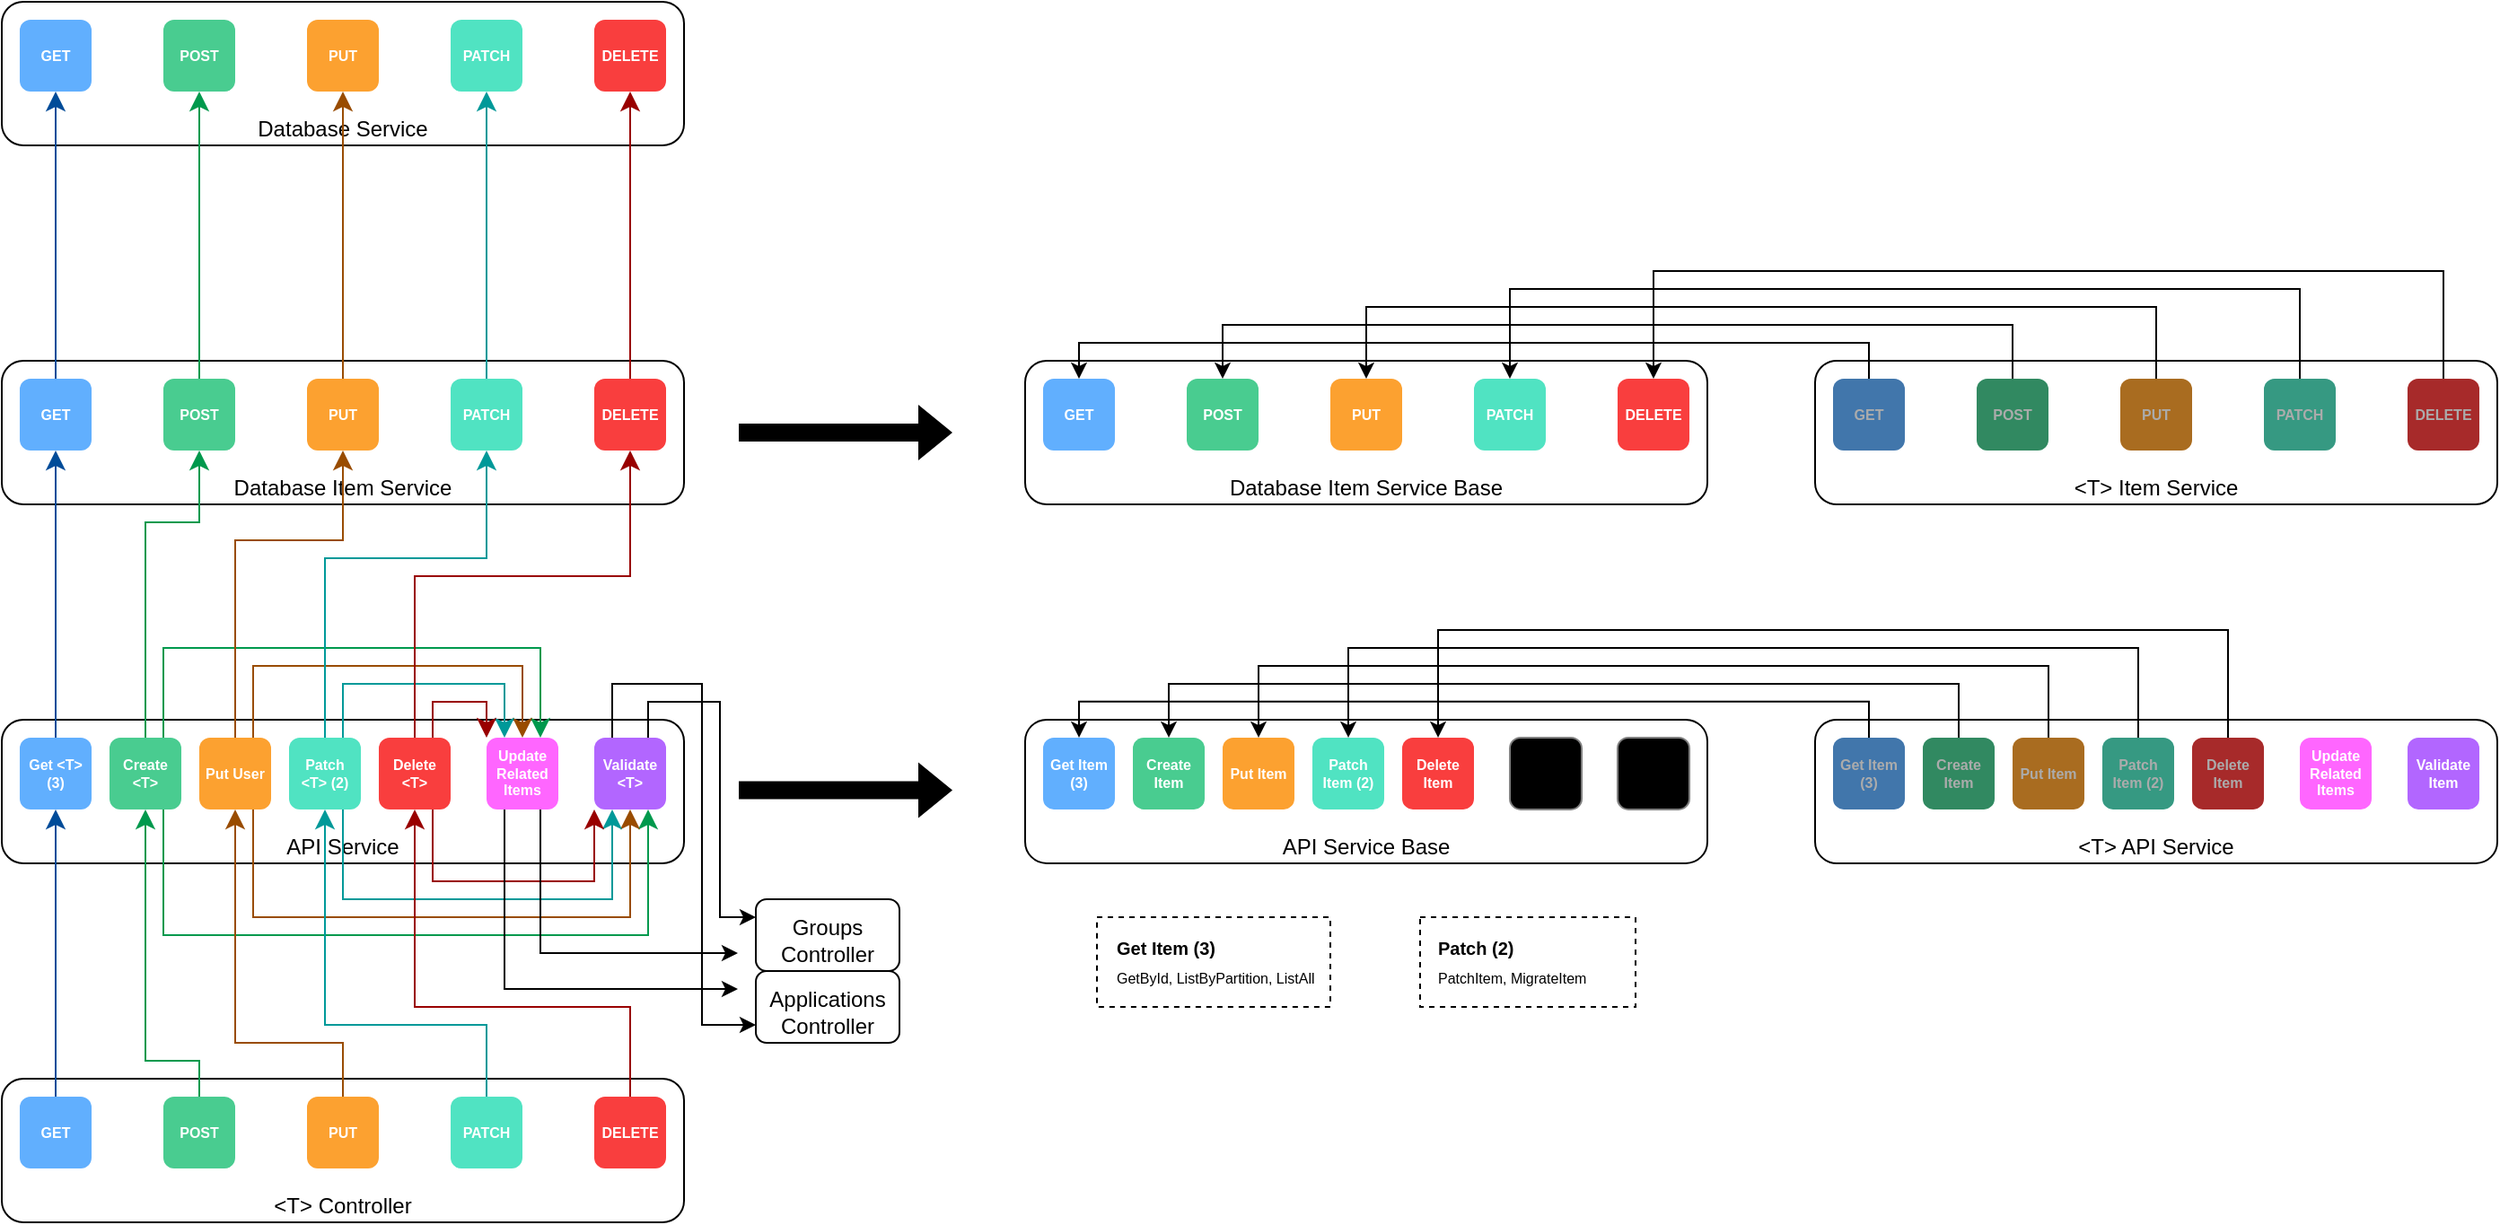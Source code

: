 <mxfile version="26.0.14">
  <diagram name="Page-1" id="nyls5dvrkwhJZVxgHdSM">
    <mxGraphModel dx="1481" dy="1815" grid="1" gridSize="10" guides="1" tooltips="1" connect="1" arrows="1" fold="1" page="1" pageScale="1" pageWidth="850" pageHeight="1100" math="0" shadow="0">
      <root>
        <mxCell id="0" />
        <mxCell id="1" parent="0" />
        <mxCell id="Dk4IDUC--71njwpLgs7n-61" value="" style="group;rounded=1;" parent="1" vertex="1" connectable="0">
          <mxGeometry x="70" y="-80" width="380" height="80" as="geometry" />
        </mxCell>
        <mxCell id="Dk4IDUC--71njwpLgs7n-62" value="Database Item Service" style="rounded=1;whiteSpace=wrap;html=1;verticalAlign=bottom;" parent="Dk4IDUC--71njwpLgs7n-61" vertex="1">
          <mxGeometry width="380" height="80" as="geometry" />
        </mxCell>
        <mxCell id="Dk4IDUC--71njwpLgs7n-63" value="GET" style="rounded=1;whiteSpace=wrap;html=1;fontSize=8;fillColor=light-dark(#61affe, #ededed);strokeColor=none;fontColor=#FFFFFF;fontStyle=1" parent="Dk4IDUC--71njwpLgs7n-61" vertex="1">
          <mxGeometry x="10" y="10" width="40" height="40" as="geometry" />
        </mxCell>
        <mxCell id="Dk4IDUC--71njwpLgs7n-64" value="POST" style="rounded=1;whiteSpace=wrap;html=1;fontSize=8;fillColor=light-dark(#49cc90, #ededed);strokeColor=none;fontColor=#FFFFFF;fontStyle=1" parent="Dk4IDUC--71njwpLgs7n-61" vertex="1">
          <mxGeometry x="90" y="10" width="40" height="40" as="geometry" />
        </mxCell>
        <mxCell id="Dk4IDUC--71njwpLgs7n-65" value="&lt;div&gt;PUT&lt;/div&gt;" style="rounded=1;whiteSpace=wrap;html=1;fontSize=8;fillColor=light-dark(#fca130, #ededed);strokeColor=none;fontColor=#FFFFFF;fontStyle=1" parent="Dk4IDUC--71njwpLgs7n-61" vertex="1">
          <mxGeometry x="170" y="10" width="40" height="40" as="geometry" />
        </mxCell>
        <mxCell id="Dk4IDUC--71njwpLgs7n-66" value="&lt;font&gt;PATCH&lt;/font&gt;" style="rounded=1;whiteSpace=wrap;html=1;fontSize=8;fillColor=light-dark(#50e3c2, #ededed);strokeColor=none;fontColor=#FFFFFF;fontStyle=1" parent="Dk4IDUC--71njwpLgs7n-61" vertex="1">
          <mxGeometry x="250" y="10" width="40" height="40" as="geometry" />
        </mxCell>
        <mxCell id="Dk4IDUC--71njwpLgs7n-67" value="&lt;font&gt;DELETE&lt;/font&gt;" style="rounded=1;whiteSpace=wrap;html=1;fontSize=8;fillColor=light-dark(#f93e3e, #ededed);strokeColor=none;fontColor=#FFFFFF;fontStyle=1" parent="Dk4IDUC--71njwpLgs7n-61" vertex="1">
          <mxGeometry x="330" y="10" width="40" height="40" as="geometry" />
        </mxCell>
        <mxCell id="Dk4IDUC--71njwpLgs7n-1" value="" style="group;rounded=1;" parent="1" vertex="1" connectable="0">
          <mxGeometry x="70" y="320" width="380" height="80" as="geometry" />
        </mxCell>
        <mxCell id="doWZiNmxbEgXrkVORq_g-9" value="&amp;lt;T&amp;gt; Controller" style="rounded=1;whiteSpace=wrap;html=1;verticalAlign=bottom;" parent="Dk4IDUC--71njwpLgs7n-1" vertex="1">
          <mxGeometry width="380" height="80" as="geometry" />
        </mxCell>
        <mxCell id="doWZiNmxbEgXrkVORq_g-2" value="GET" style="rounded=1;whiteSpace=wrap;html=1;fontSize=8;fillColor=light-dark(#61affe, #ededed);strokeColor=none;fontColor=#FFFFFF;fontStyle=1" parent="Dk4IDUC--71njwpLgs7n-1" vertex="1">
          <mxGeometry x="10" y="10" width="40" height="40" as="geometry" />
        </mxCell>
        <mxCell id="doWZiNmxbEgXrkVORq_g-3" value="POST" style="rounded=1;whiteSpace=wrap;html=1;fontSize=8;fillColor=light-dark(#49cc90, #ededed);strokeColor=none;fontColor=#FFFFFF;fontStyle=1" parent="Dk4IDUC--71njwpLgs7n-1" vertex="1">
          <mxGeometry x="90" y="10" width="40" height="40" as="geometry" />
        </mxCell>
        <mxCell id="doWZiNmxbEgXrkVORq_g-4" value="&lt;div&gt;PUT&lt;/div&gt;" style="rounded=1;whiteSpace=wrap;html=1;fontSize=8;fillColor=light-dark(#fca130, #ededed);strokeColor=none;fontColor=#FFFFFF;fontStyle=1" parent="Dk4IDUC--71njwpLgs7n-1" vertex="1">
          <mxGeometry x="170" y="10" width="40" height="40" as="geometry" />
        </mxCell>
        <mxCell id="doWZiNmxbEgXrkVORq_g-6" value="&lt;font&gt;PATCH&lt;/font&gt;" style="rounded=1;whiteSpace=wrap;html=1;fontSize=8;fillColor=light-dark(#50e3c2, #ededed);strokeColor=none;fontColor=#FFFFFF;fontStyle=1" parent="Dk4IDUC--71njwpLgs7n-1" vertex="1">
          <mxGeometry x="250" y="10" width="40" height="40" as="geometry" />
        </mxCell>
        <mxCell id="doWZiNmxbEgXrkVORq_g-8" value="&lt;font&gt;DELETE&lt;/font&gt;" style="rounded=1;whiteSpace=wrap;html=1;fontSize=8;fillColor=light-dark(#f93e3e, #ededed);strokeColor=none;fontColor=#FFFFFF;fontStyle=1" parent="Dk4IDUC--71njwpLgs7n-1" vertex="1">
          <mxGeometry x="330" y="10" width="40" height="40" as="geometry" />
        </mxCell>
        <mxCell id="Dk4IDUC--71njwpLgs7n-17" value="API Service" style="rounded=1;whiteSpace=wrap;html=1;verticalAlign=bottom;" parent="1" vertex="1">
          <mxGeometry x="70" y="120" width="380" height="80" as="geometry" />
        </mxCell>
        <mxCell id="Dk4IDUC--71njwpLgs7n-68" style="edgeStyle=none;shape=connector;curved=0;rounded=0;orthogonalLoop=1;jettySize=auto;html=1;exitX=0.5;exitY=0;exitDx=0;exitDy=0;entryX=0.5;entryY=1;entryDx=0;entryDy=0;strokeColor=#004C99;align=center;verticalAlign=middle;fontFamily=Helvetica;fontSize=12;fontColor=default;labelBackgroundColor=default;startSize=8;endArrow=classic;endSize=8;" parent="1" source="Dk4IDUC--71njwpLgs7n-18" target="Dk4IDUC--71njwpLgs7n-63" edge="1">
          <mxGeometry relative="1" as="geometry" />
        </mxCell>
        <mxCell id="Dk4IDUC--71njwpLgs7n-18" value="Get &amp;lt;T&amp;gt; (3)" style="rounded=1;whiteSpace=wrap;html=1;fontSize=8;fillColor=light-dark(#61affe, #ededed);strokeColor=none;fontColor=#FFFFFF;fontStyle=1" parent="1" vertex="1">
          <mxGeometry x="80" y="130" width="40" height="40" as="geometry" />
        </mxCell>
        <mxCell id="Dk4IDUC--71njwpLgs7n-55" style="edgeStyle=none;shape=connector;curved=0;rounded=0;orthogonalLoop=1;jettySize=auto;html=1;exitX=0.75;exitY=0;exitDx=0;exitDy=0;entryX=0.75;entryY=0;entryDx=0;entryDy=0;strokeColor=#00994D;align=center;verticalAlign=middle;fontFamily=Helvetica;fontSize=12;fontColor=default;labelBackgroundColor=default;startSize=8;endArrow=classic;endSize=8;endFill=1;" parent="1" source="Dk4IDUC--71njwpLgs7n-19" target="Dk4IDUC--71njwpLgs7n-36" edge="1">
          <mxGeometry relative="1" as="geometry">
            <Array as="points">
              <mxPoint x="160" y="80" />
              <mxPoint x="370" y="80" />
            </Array>
          </mxGeometry>
        </mxCell>
        <mxCell id="Dk4IDUC--71njwpLgs7n-60" style="edgeStyle=none;shape=connector;curved=0;rounded=0;orthogonalLoop=1;jettySize=auto;html=1;exitX=0.75;exitY=1;exitDx=0;exitDy=0;entryX=0.75;entryY=1;entryDx=0;entryDy=0;strokeColor=#00994D;align=center;verticalAlign=middle;fontFamily=Helvetica;fontSize=12;fontColor=default;labelBackgroundColor=default;startSize=8;endArrow=classic;endSize=8;" parent="1" source="Dk4IDUC--71njwpLgs7n-19" target="Dk4IDUC--71njwpLgs7n-23" edge="1">
          <mxGeometry relative="1" as="geometry">
            <Array as="points">
              <mxPoint x="160" y="240" />
              <mxPoint x="430" y="240" />
            </Array>
          </mxGeometry>
        </mxCell>
        <mxCell id="Dk4IDUC--71njwpLgs7n-69" style="edgeStyle=none;shape=connector;curved=0;rounded=0;orthogonalLoop=1;jettySize=auto;html=1;exitX=0.5;exitY=0;exitDx=0;exitDy=0;entryX=0.5;entryY=1;entryDx=0;entryDy=0;strokeColor=#00994D;align=center;verticalAlign=middle;fontFamily=Helvetica;fontSize=12;fontColor=default;labelBackgroundColor=default;startSize=8;endArrow=classic;endSize=8;" parent="1" source="Dk4IDUC--71njwpLgs7n-19" target="Dk4IDUC--71njwpLgs7n-64" edge="1">
          <mxGeometry relative="1" as="geometry">
            <Array as="points">
              <mxPoint x="150" y="10" />
              <mxPoint x="180" y="10" />
            </Array>
          </mxGeometry>
        </mxCell>
        <mxCell id="Dk4IDUC--71njwpLgs7n-19" value="Create&lt;div&gt;&amp;lt;T&amp;gt;&lt;/div&gt;" style="rounded=1;whiteSpace=wrap;html=1;fontSize=8;fillColor=light-dark(#49cc90, #ededed);strokeColor=none;fontColor=#FFFFFF;fontStyle=1" parent="1" vertex="1">
          <mxGeometry x="130" y="130" width="40" height="40" as="geometry" />
        </mxCell>
        <mxCell id="Dk4IDUC--71njwpLgs7n-54" style="edgeStyle=none;shape=connector;curved=0;rounded=0;orthogonalLoop=1;jettySize=auto;html=1;exitX=0.75;exitY=0;exitDx=0;exitDy=0;entryX=0.5;entryY=0;entryDx=0;entryDy=0;strokeColor=#994C00;align=center;verticalAlign=middle;fontFamily=Helvetica;fontSize=12;fontColor=default;labelBackgroundColor=default;startSize=8;endArrow=classic;endSize=8;endFill=1;" parent="1" source="Dk4IDUC--71njwpLgs7n-20" target="Dk4IDUC--71njwpLgs7n-36" edge="1">
          <mxGeometry relative="1" as="geometry">
            <Array as="points">
              <mxPoint x="210" y="90" />
              <mxPoint x="360" y="90" />
            </Array>
          </mxGeometry>
        </mxCell>
        <mxCell id="Dk4IDUC--71njwpLgs7n-59" style="edgeStyle=none;shape=connector;curved=0;rounded=0;orthogonalLoop=1;jettySize=auto;html=1;exitX=0.75;exitY=1;exitDx=0;exitDy=0;entryX=0.5;entryY=1;entryDx=0;entryDy=0;strokeColor=#994C00;align=center;verticalAlign=middle;fontFamily=Helvetica;fontSize=12;fontColor=default;labelBackgroundColor=default;startSize=8;endArrow=classic;endSize=8;" parent="1" source="Dk4IDUC--71njwpLgs7n-20" target="Dk4IDUC--71njwpLgs7n-23" edge="1">
          <mxGeometry relative="1" as="geometry">
            <Array as="points">
              <mxPoint x="210" y="230" />
              <mxPoint x="420" y="230" />
            </Array>
          </mxGeometry>
        </mxCell>
        <mxCell id="Dk4IDUC--71njwpLgs7n-70" style="edgeStyle=none;shape=connector;curved=0;rounded=0;orthogonalLoop=1;jettySize=auto;html=1;exitX=0.5;exitY=0;exitDx=0;exitDy=0;entryX=0.5;entryY=1;entryDx=0;entryDy=0;strokeColor=#994C00;align=center;verticalAlign=middle;fontFamily=Helvetica;fontSize=12;fontColor=default;labelBackgroundColor=default;startSize=8;endArrow=classic;endSize=8;" parent="1" source="Dk4IDUC--71njwpLgs7n-20" target="Dk4IDUC--71njwpLgs7n-65" edge="1">
          <mxGeometry relative="1" as="geometry">
            <Array as="points">
              <mxPoint x="200" y="20" />
              <mxPoint x="260" y="20" />
            </Array>
          </mxGeometry>
        </mxCell>
        <mxCell id="Dk4IDUC--71njwpLgs7n-20" value="&lt;div&gt;Put User&lt;/div&gt;" style="rounded=1;whiteSpace=wrap;html=1;fontSize=8;fillColor=light-dark(#fca130, #ededed);strokeColor=none;fontColor=#FFFFFF;fontStyle=1" parent="1" vertex="1">
          <mxGeometry x="180" y="130" width="40" height="40" as="geometry" />
        </mxCell>
        <mxCell id="Dk4IDUC--71njwpLgs7n-53" style="edgeStyle=none;shape=connector;curved=0;rounded=0;orthogonalLoop=1;jettySize=auto;html=1;exitX=0.75;exitY=0;exitDx=0;exitDy=0;entryX=0.25;entryY=0;entryDx=0;entryDy=0;strokeColor=#009999;align=center;verticalAlign=middle;fontFamily=Helvetica;fontSize=12;fontColor=default;labelBackgroundColor=default;startSize=8;endArrow=classic;endSize=8;endFill=1;" parent="1" source="Dk4IDUC--71njwpLgs7n-21" target="Dk4IDUC--71njwpLgs7n-36" edge="1">
          <mxGeometry relative="1" as="geometry">
            <Array as="points">
              <mxPoint x="260" y="100" />
              <mxPoint x="350" y="100" />
            </Array>
          </mxGeometry>
        </mxCell>
        <mxCell id="Dk4IDUC--71njwpLgs7n-58" style="edgeStyle=none;shape=connector;curved=0;rounded=0;orthogonalLoop=1;jettySize=auto;html=1;exitX=0.75;exitY=1;exitDx=0;exitDy=0;entryX=0.25;entryY=1;entryDx=0;entryDy=0;strokeColor=#009999;align=center;verticalAlign=middle;fontFamily=Helvetica;fontSize=12;fontColor=default;labelBackgroundColor=default;startSize=8;endArrow=classic;endSize=8;" parent="1" source="Dk4IDUC--71njwpLgs7n-21" target="Dk4IDUC--71njwpLgs7n-23" edge="1">
          <mxGeometry relative="1" as="geometry">
            <Array as="points">
              <mxPoint x="260" y="220" />
              <mxPoint x="410" y="220" />
            </Array>
          </mxGeometry>
        </mxCell>
        <mxCell id="Dk4IDUC--71njwpLgs7n-71" style="edgeStyle=none;shape=connector;curved=0;rounded=0;orthogonalLoop=1;jettySize=auto;html=1;exitX=0.5;exitY=0;exitDx=0;exitDy=0;entryX=0.5;entryY=1;entryDx=0;entryDy=0;strokeColor=#009999;align=center;verticalAlign=middle;fontFamily=Helvetica;fontSize=12;fontColor=default;labelBackgroundColor=default;startSize=8;endArrow=classic;endSize=8;" parent="1" source="Dk4IDUC--71njwpLgs7n-21" target="Dk4IDUC--71njwpLgs7n-66" edge="1">
          <mxGeometry relative="1" as="geometry">
            <Array as="points">
              <mxPoint x="250" y="30" />
              <mxPoint x="340" y="30" />
            </Array>
          </mxGeometry>
        </mxCell>
        <mxCell id="Dk4IDUC--71njwpLgs7n-21" value="&lt;font&gt;Patch &amp;lt;T&amp;gt; (2)&lt;/font&gt;" style="rounded=1;whiteSpace=wrap;html=1;fontSize=8;fillColor=light-dark(#50e3c2, #ededed);strokeColor=none;fontColor=#FFFFFF;fontStyle=1" parent="1" vertex="1">
          <mxGeometry x="230" y="130" width="40" height="40" as="geometry" />
        </mxCell>
        <mxCell id="Dk4IDUC--71njwpLgs7n-52" style="edgeStyle=none;shape=connector;curved=0;rounded=0;orthogonalLoop=1;jettySize=auto;html=1;exitX=0.75;exitY=0;exitDx=0;exitDy=0;entryX=0;entryY=0;entryDx=0;entryDy=0;strokeColor=#990000;align=center;verticalAlign=middle;fontFamily=Helvetica;fontSize=12;fontColor=default;labelBackgroundColor=default;startSize=8;endArrow=classic;endSize=8;endFill=1;" parent="1" source="Dk4IDUC--71njwpLgs7n-22" target="Dk4IDUC--71njwpLgs7n-36" edge="1">
          <mxGeometry relative="1" as="geometry">
            <Array as="points">
              <mxPoint x="310" y="110" />
              <mxPoint x="340" y="110" />
            </Array>
          </mxGeometry>
        </mxCell>
        <mxCell id="Dk4IDUC--71njwpLgs7n-57" style="edgeStyle=none;shape=connector;curved=0;rounded=0;orthogonalLoop=1;jettySize=auto;html=1;exitX=0.75;exitY=1;exitDx=0;exitDy=0;entryX=0;entryY=1;entryDx=0;entryDy=0;strokeColor=#990000;align=center;verticalAlign=middle;fontFamily=Helvetica;fontSize=12;fontColor=default;labelBackgroundColor=default;startSize=8;endArrow=classic;endSize=8;" parent="1" source="Dk4IDUC--71njwpLgs7n-22" target="Dk4IDUC--71njwpLgs7n-23" edge="1">
          <mxGeometry relative="1" as="geometry">
            <Array as="points">
              <mxPoint x="310" y="210" />
              <mxPoint x="400" y="210" />
            </Array>
          </mxGeometry>
        </mxCell>
        <mxCell id="Dk4IDUC--71njwpLgs7n-72" style="edgeStyle=none;shape=connector;curved=0;rounded=0;orthogonalLoop=1;jettySize=auto;html=1;exitX=0.5;exitY=0;exitDx=0;exitDy=0;entryX=0.5;entryY=1;entryDx=0;entryDy=0;strokeColor=#990000;align=center;verticalAlign=middle;fontFamily=Helvetica;fontSize=12;fontColor=default;labelBackgroundColor=default;startSize=8;endArrow=classic;endSize=8;" parent="1" source="Dk4IDUC--71njwpLgs7n-22" target="Dk4IDUC--71njwpLgs7n-67" edge="1">
          <mxGeometry relative="1" as="geometry">
            <Array as="points">
              <mxPoint x="300" y="40" />
              <mxPoint x="420" y="40" />
            </Array>
          </mxGeometry>
        </mxCell>
        <mxCell id="Dk4IDUC--71njwpLgs7n-22" value="&lt;font&gt;Delete &amp;lt;T&amp;gt;&lt;/font&gt;" style="rounded=1;whiteSpace=wrap;html=1;fontSize=8;fillColor=light-dark(#f93e3e, #ededed);strokeColor=none;fontColor=#FFFFFF;fontStyle=1" parent="1" vertex="1">
          <mxGeometry x="280" y="130" width="40" height="40" as="geometry" />
        </mxCell>
        <mxCell id="VWwZF47ukzTrj9dWdjm5-57" style="edgeStyle=orthogonalEdgeStyle;rounded=0;orthogonalLoop=1;jettySize=auto;html=1;exitX=0.25;exitY=0;exitDx=0;exitDy=0;entryX=0;entryY=0.75;entryDx=0;entryDy=0;" edge="1" parent="1" source="Dk4IDUC--71njwpLgs7n-23" target="VWwZF47ukzTrj9dWdjm5-12">
          <mxGeometry relative="1" as="geometry">
            <Array as="points">
              <mxPoint x="410" y="100" />
              <mxPoint x="460" y="100" />
              <mxPoint x="460" y="290" />
            </Array>
          </mxGeometry>
        </mxCell>
        <mxCell id="VWwZF47ukzTrj9dWdjm5-58" style="edgeStyle=orthogonalEdgeStyle;rounded=0;orthogonalLoop=1;jettySize=auto;html=1;exitX=0.75;exitY=0;exitDx=0;exitDy=0;entryX=0;entryY=0.25;entryDx=0;entryDy=0;" edge="1" parent="1" source="Dk4IDUC--71njwpLgs7n-23" target="VWwZF47ukzTrj9dWdjm5-11">
          <mxGeometry relative="1" as="geometry">
            <Array as="points">
              <mxPoint x="430" y="110" />
              <mxPoint x="470" y="110" />
              <mxPoint x="470" y="230" />
            </Array>
          </mxGeometry>
        </mxCell>
        <mxCell id="Dk4IDUC--71njwpLgs7n-23" value="&lt;font&gt;Validate&lt;/font&gt;&lt;div&gt;&lt;font&gt;&amp;lt;T&amp;gt;&lt;/font&gt;&lt;/div&gt;" style="rounded=1;whiteSpace=wrap;html=1;fontSize=8;fillColor=#B266FF;strokeColor=none;fontColor=#FFFFFF;fontStyle=1" parent="1" vertex="1">
          <mxGeometry x="400" y="130" width="40" height="40" as="geometry" />
        </mxCell>
        <mxCell id="VWwZF47ukzTrj9dWdjm5-1" style="edgeStyle=orthogonalEdgeStyle;rounded=0;orthogonalLoop=1;jettySize=auto;html=1;exitX=0.25;exitY=1;exitDx=0;exitDy=0;entryX=0;entryY=0.5;entryDx=0;entryDy=0;" edge="1" parent="1" source="Dk4IDUC--71njwpLgs7n-36">
          <mxGeometry relative="1" as="geometry">
            <mxPoint x="480" y="270" as="targetPoint" />
            <Array as="points">
              <mxPoint x="350" y="270" />
            </Array>
          </mxGeometry>
        </mxCell>
        <mxCell id="VWwZF47ukzTrj9dWdjm5-10" style="edgeStyle=orthogonalEdgeStyle;rounded=0;orthogonalLoop=1;jettySize=auto;html=1;exitX=0.75;exitY=1;exitDx=0;exitDy=0;" edge="1" parent="1" source="Dk4IDUC--71njwpLgs7n-36">
          <mxGeometry relative="1" as="geometry">
            <mxPoint x="480" y="250" as="targetPoint" />
            <Array as="points">
              <mxPoint x="370" y="250" />
              <mxPoint x="480" y="250" />
            </Array>
          </mxGeometry>
        </mxCell>
        <mxCell id="Dk4IDUC--71njwpLgs7n-36" value="&lt;div&gt;Update Related Items&lt;/div&gt;" style="rounded=1;whiteSpace=wrap;html=1;fontSize=8;fillColor=light-dark(#FF66FF,#EDEDED);strokeColor=none;fontColor=#FFFFFF;fontStyle=1" parent="1" vertex="1">
          <mxGeometry x="340" y="130" width="40" height="40" as="geometry" />
        </mxCell>
        <mxCell id="Dk4IDUC--71njwpLgs7n-41" style="edgeStyle=none;curved=0;rounded=1;orthogonalLoop=1;jettySize=auto;html=1;exitX=0.5;exitY=0;exitDx=0;exitDy=0;entryX=0.5;entryY=1;entryDx=0;entryDy=0;fontSize=12;startSize=8;endSize=8;endArrow=classic;endFill=1;strokeColor=#004C99;" parent="1" source="doWZiNmxbEgXrkVORq_g-2" target="Dk4IDUC--71njwpLgs7n-18" edge="1">
          <mxGeometry relative="1" as="geometry" />
        </mxCell>
        <mxCell id="Dk4IDUC--71njwpLgs7n-46" style="edgeStyle=none;curved=0;rounded=0;orthogonalLoop=1;jettySize=auto;html=1;exitX=0.5;exitY=0;exitDx=0;exitDy=0;entryX=0.5;entryY=1;entryDx=0;entryDy=0;fontSize=12;startSize=8;endSize=8;endArrow=classic;endFill=1;strokeColor=#00994D;" parent="1" source="doWZiNmxbEgXrkVORq_g-3" target="Dk4IDUC--71njwpLgs7n-19" edge="1">
          <mxGeometry relative="1" as="geometry">
            <Array as="points">
              <mxPoint x="180" y="310" />
              <mxPoint x="150" y="310" />
            </Array>
          </mxGeometry>
        </mxCell>
        <mxCell id="Dk4IDUC--71njwpLgs7n-47" style="edgeStyle=none;curved=0;rounded=0;orthogonalLoop=1;jettySize=auto;html=1;exitX=0.5;exitY=0;exitDx=0;exitDy=0;entryX=0.5;entryY=1;entryDx=0;entryDy=0;fontSize=12;startSize=8;endSize=8;endArrow=classic;endFill=1;strokeColor=#994C00;" parent="1" source="doWZiNmxbEgXrkVORq_g-4" target="Dk4IDUC--71njwpLgs7n-20" edge="1">
          <mxGeometry relative="1" as="geometry">
            <Array as="points">
              <mxPoint x="260" y="300" />
              <mxPoint x="200" y="300" />
            </Array>
          </mxGeometry>
        </mxCell>
        <mxCell id="Dk4IDUC--71njwpLgs7n-48" style="edgeStyle=none;curved=0;rounded=0;orthogonalLoop=1;jettySize=auto;html=1;exitX=0.5;exitY=0;exitDx=0;exitDy=0;entryX=0.5;entryY=1;entryDx=0;entryDy=0;fontSize=12;startSize=8;endSize=8;endArrow=classic;endFill=1;strokeColor=#009999;" parent="1" source="doWZiNmxbEgXrkVORq_g-6" target="Dk4IDUC--71njwpLgs7n-21" edge="1">
          <mxGeometry relative="1" as="geometry">
            <Array as="points">
              <mxPoint x="340" y="290" />
              <mxPoint x="250" y="290" />
            </Array>
          </mxGeometry>
        </mxCell>
        <mxCell id="Dk4IDUC--71njwpLgs7n-49" style="edgeStyle=none;curved=0;rounded=0;orthogonalLoop=1;jettySize=auto;html=1;exitX=0.5;exitY=0;exitDx=0;exitDy=0;entryX=0.5;entryY=1;entryDx=0;entryDy=0;fontSize=12;startSize=8;endSize=8;endArrow=classic;endFill=1;strokeColor=#990000;" parent="1" source="doWZiNmxbEgXrkVORq_g-8" target="Dk4IDUC--71njwpLgs7n-22" edge="1">
          <mxGeometry relative="1" as="geometry">
            <Array as="points">
              <mxPoint x="420" y="280" />
              <mxPoint x="300" y="280" />
            </Array>
          </mxGeometry>
        </mxCell>
        <mxCell id="Dk4IDUC--71njwpLgs7n-85" value="" style="group;rounded=1;" parent="1" vertex="1" connectable="0">
          <mxGeometry x="70" y="-280" width="380" height="80" as="geometry" />
        </mxCell>
        <mxCell id="Dk4IDUC--71njwpLgs7n-86" value="Database Service" style="rounded=1;whiteSpace=wrap;html=1;verticalAlign=bottom;" parent="Dk4IDUC--71njwpLgs7n-85" vertex="1">
          <mxGeometry width="380" height="80" as="geometry" />
        </mxCell>
        <mxCell id="Dk4IDUC--71njwpLgs7n-87" value="GET" style="rounded=1;whiteSpace=wrap;html=1;fontSize=8;fillColor=light-dark(#61affe, #ededed);strokeColor=none;fontColor=#FFFFFF;fontStyle=1" parent="Dk4IDUC--71njwpLgs7n-85" vertex="1">
          <mxGeometry x="10" y="10" width="40" height="40" as="geometry" />
        </mxCell>
        <mxCell id="Dk4IDUC--71njwpLgs7n-88" value="POST" style="rounded=1;whiteSpace=wrap;html=1;fontSize=8;fillColor=light-dark(#49cc90, #ededed);strokeColor=none;fontColor=#FFFFFF;fontStyle=1" parent="Dk4IDUC--71njwpLgs7n-85" vertex="1">
          <mxGeometry x="90" y="10" width="40" height="40" as="geometry" />
        </mxCell>
        <mxCell id="Dk4IDUC--71njwpLgs7n-89" value="&lt;div&gt;PUT&lt;/div&gt;" style="rounded=1;whiteSpace=wrap;html=1;fontSize=8;fillColor=light-dark(#fca130, #ededed);strokeColor=none;fontColor=#FFFFFF;fontStyle=1" parent="Dk4IDUC--71njwpLgs7n-85" vertex="1">
          <mxGeometry x="170" y="10" width="40" height="40" as="geometry" />
        </mxCell>
        <mxCell id="Dk4IDUC--71njwpLgs7n-90" value="&lt;font&gt;PATCH&lt;/font&gt;" style="rounded=1;whiteSpace=wrap;html=1;fontSize=8;fillColor=light-dark(#50e3c2, #ededed);strokeColor=none;fontColor=#FFFFFF;fontStyle=1" parent="Dk4IDUC--71njwpLgs7n-85" vertex="1">
          <mxGeometry x="250" y="10" width="40" height="40" as="geometry" />
        </mxCell>
        <mxCell id="Dk4IDUC--71njwpLgs7n-91" value="&lt;font&gt;DELETE&lt;/font&gt;" style="rounded=1;whiteSpace=wrap;html=1;fontSize=8;fillColor=light-dark(#f93e3e, #ededed);strokeColor=none;fontColor=#FFFFFF;fontStyle=1" parent="Dk4IDUC--71njwpLgs7n-85" vertex="1">
          <mxGeometry x="330" y="10" width="40" height="40" as="geometry" />
        </mxCell>
        <mxCell id="Dk4IDUC--71njwpLgs7n-80" style="edgeStyle=none;shape=connector;curved=0;rounded=0;orthogonalLoop=1;jettySize=auto;html=1;exitX=0.5;exitY=0;exitDx=0;exitDy=0;strokeColor=#004C99;align=center;verticalAlign=middle;fontFamily=Helvetica;fontSize=12;fontColor=default;labelBackgroundColor=default;startSize=8;endArrow=classic;endSize=8;entryX=0.5;entryY=1;entryDx=0;entryDy=0;" parent="1" source="Dk4IDUC--71njwpLgs7n-63" edge="1" target="Dk4IDUC--71njwpLgs7n-87">
          <mxGeometry relative="1" as="geometry">
            <mxPoint x="100" y="-150" as="targetPoint" />
          </mxGeometry>
        </mxCell>
        <mxCell id="Dk4IDUC--71njwpLgs7n-81" style="edgeStyle=none;shape=connector;curved=0;rounded=0;orthogonalLoop=1;jettySize=auto;html=1;exitX=0.5;exitY=0;exitDx=0;exitDy=0;strokeColor=#00994D;align=center;verticalAlign=middle;fontFamily=Helvetica;fontSize=12;fontColor=default;labelBackgroundColor=default;startSize=8;endArrow=classic;endSize=8;entryX=0.5;entryY=1;entryDx=0;entryDy=0;" parent="1" source="Dk4IDUC--71njwpLgs7n-64" edge="1" target="Dk4IDUC--71njwpLgs7n-88">
          <mxGeometry relative="1" as="geometry">
            <mxPoint x="180" y="-150" as="targetPoint" />
          </mxGeometry>
        </mxCell>
        <mxCell id="Dk4IDUC--71njwpLgs7n-82" style="edgeStyle=none;shape=connector;curved=0;rounded=0;orthogonalLoop=1;jettySize=auto;html=1;exitX=0.5;exitY=0;exitDx=0;exitDy=0;strokeColor=#994C00;align=center;verticalAlign=middle;fontFamily=Helvetica;fontSize=12;fontColor=default;labelBackgroundColor=default;startSize=8;endArrow=classic;endSize=8;entryX=0.5;entryY=1;entryDx=0;entryDy=0;" parent="1" source="Dk4IDUC--71njwpLgs7n-65" edge="1" target="Dk4IDUC--71njwpLgs7n-89">
          <mxGeometry relative="1" as="geometry">
            <mxPoint x="260" y="-150" as="targetPoint" />
          </mxGeometry>
        </mxCell>
        <mxCell id="Dk4IDUC--71njwpLgs7n-83" style="edgeStyle=none;shape=connector;curved=0;rounded=0;orthogonalLoop=1;jettySize=auto;html=1;exitX=0.5;exitY=0;exitDx=0;exitDy=0;strokeColor=#009999;align=center;verticalAlign=middle;fontFamily=Helvetica;fontSize=12;fontColor=default;labelBackgroundColor=default;startSize=8;endArrow=classic;endSize=8;entryX=0.5;entryY=1;entryDx=0;entryDy=0;" parent="1" source="Dk4IDUC--71njwpLgs7n-66" edge="1" target="Dk4IDUC--71njwpLgs7n-90">
          <mxGeometry relative="1" as="geometry">
            <mxPoint x="340" y="-150" as="targetPoint" />
          </mxGeometry>
        </mxCell>
        <mxCell id="Dk4IDUC--71njwpLgs7n-84" style="edgeStyle=none;shape=connector;curved=0;rounded=0;orthogonalLoop=1;jettySize=auto;html=1;exitX=0.5;exitY=0;exitDx=0;exitDy=0;strokeColor=#990000;align=center;verticalAlign=middle;fontFamily=Helvetica;fontSize=12;fontColor=default;labelBackgroundColor=default;startSize=8;endArrow=classic;endSize=8;entryX=0.5;entryY=1;entryDx=0;entryDy=0;" parent="1" source="Dk4IDUC--71njwpLgs7n-67" edge="1" target="Dk4IDUC--71njwpLgs7n-91">
          <mxGeometry relative="1" as="geometry">
            <mxPoint x="420" y="-150" as="targetPoint" />
          </mxGeometry>
        </mxCell>
        <mxCell id="VWwZF47ukzTrj9dWdjm5-11" value="Groups Controller" style="rounded=1;whiteSpace=wrap;html=1;verticalAlign=bottom;" vertex="1" parent="1">
          <mxGeometry x="490" y="220" width="80" height="40" as="geometry" />
        </mxCell>
        <mxCell id="VWwZF47ukzTrj9dWdjm5-12" value="Applications Controller" style="rounded=1;whiteSpace=wrap;html=1;verticalAlign=bottom;" vertex="1" parent="1">
          <mxGeometry x="490" y="260" width="80" height="40" as="geometry" />
        </mxCell>
        <mxCell id="VWwZF47ukzTrj9dWdjm5-30" value="" style="group" vertex="1" connectable="0" parent="1">
          <mxGeometry x="640" y="119.94" width="380" height="80" as="geometry" />
        </mxCell>
        <mxCell id="VWwZF47ukzTrj9dWdjm5-17" value="API Service Base" style="rounded=1;whiteSpace=wrap;html=1;verticalAlign=bottom;" vertex="1" parent="VWwZF47ukzTrj9dWdjm5-30">
          <mxGeometry width="380" height="80" as="geometry" />
        </mxCell>
        <mxCell id="VWwZF47ukzTrj9dWdjm5-20" value="Get Item (3)" style="rounded=1;whiteSpace=wrap;html=1;fontSize=8;fillColor=light-dark(#61affe, #ededed);strokeColor=none;fontColor=#FFFFFF;fontStyle=1" vertex="1" parent="VWwZF47ukzTrj9dWdjm5-30">
          <mxGeometry x="10" y="10" width="40" height="40" as="geometry" />
        </mxCell>
        <mxCell id="VWwZF47ukzTrj9dWdjm5-21" value="Create&lt;div&gt;Item&lt;/div&gt;" style="rounded=1;whiteSpace=wrap;html=1;fontSize=8;fillColor=light-dark(#49cc90, #ededed);strokeColor=none;fontColor=#FFFFFF;fontStyle=1" vertex="1" parent="VWwZF47ukzTrj9dWdjm5-30">
          <mxGeometry x="60" y="10" width="40" height="40" as="geometry" />
        </mxCell>
        <mxCell id="VWwZF47ukzTrj9dWdjm5-22" value="&lt;div&gt;Put Item&lt;/div&gt;" style="rounded=1;whiteSpace=wrap;html=1;fontSize=8;fillColor=light-dark(#fca130, #ededed);strokeColor=none;fontColor=#FFFFFF;fontStyle=1" vertex="1" parent="VWwZF47ukzTrj9dWdjm5-30">
          <mxGeometry x="110" y="10" width="40" height="40" as="geometry" />
        </mxCell>
        <mxCell id="VWwZF47ukzTrj9dWdjm5-23" value="&lt;font&gt;Patch Item (2)&lt;/font&gt;" style="rounded=1;whiteSpace=wrap;html=1;fontSize=8;fillColor=light-dark(#50e3c2, #ededed);strokeColor=none;fontColor=#FFFFFF;fontStyle=1" vertex="1" parent="VWwZF47ukzTrj9dWdjm5-30">
          <mxGeometry x="160" y="10" width="40" height="40" as="geometry" />
        </mxCell>
        <mxCell id="VWwZF47ukzTrj9dWdjm5-24" value="&lt;font&gt;Delete Item&lt;/font&gt;" style="rounded=1;whiteSpace=wrap;html=1;fontSize=8;fillColor=light-dark(#f93e3e, #ededed);strokeColor=none;fontColor=#FFFFFF;fontStyle=1" vertex="1" parent="VWwZF47ukzTrj9dWdjm5-30">
          <mxGeometry x="210" y="10" width="40" height="40" as="geometry" />
        </mxCell>
        <mxCell id="VWwZF47ukzTrj9dWdjm5-25" value="&lt;font&gt;Validate&lt;/font&gt;&lt;div&gt;Item&lt;/div&gt;" style="rounded=1;whiteSpace=wrap;html=1;fontSize=8;fillColor=#B266FF;strokeColor=none;fontColor=#FFFFFF;fontStyle=1" vertex="1" parent="VWwZF47ukzTrj9dWdjm5-30">
          <mxGeometry x="330" y="10" width="40" height="40" as="geometry" />
        </mxCell>
        <mxCell id="VWwZF47ukzTrj9dWdjm5-26" value="&lt;div&gt;Update Related Items&lt;/div&gt;" style="rounded=1;whiteSpace=wrap;html=1;fontSize=8;fillColor=light-dark(#FF66FF,#EDEDED);strokeColor=none;fontColor=#FFFFFF;fontStyle=1;fillStyle=auto;" vertex="1" parent="VWwZF47ukzTrj9dWdjm5-30">
          <mxGeometry x="270" y="10" width="40" height="40" as="geometry" />
        </mxCell>
        <mxCell id="VWwZF47ukzTrj9dWdjm5-27" value="" style="rounded=1;whiteSpace=wrap;html=1;fontSize=8;fillColor=light-dark(#666666,#EDEDED);strokeColor=#808080;fontColor=#FFFFFF;fontStyle=1;fillStyle=hatch;" vertex="1" parent="VWwZF47ukzTrj9dWdjm5-30">
          <mxGeometry x="270" y="10" width="40" height="40" as="geometry" />
        </mxCell>
        <mxCell id="VWwZF47ukzTrj9dWdjm5-29" value="" style="rounded=1;whiteSpace=wrap;html=1;fontSize=8;fillColor=light-dark(#666666,#EDEDED);strokeColor=#808080;fontColor=#FFFFFF;fontStyle=1;fillStyle=hatch;" vertex="1" parent="VWwZF47ukzTrj9dWdjm5-30">
          <mxGeometry x="330" y="10" width="40" height="40" as="geometry" />
        </mxCell>
        <mxCell id="VWwZF47ukzTrj9dWdjm5-31" value="" style="group" vertex="1" connectable="0" parent="1">
          <mxGeometry x="1080" y="119.94" width="380" height="80" as="geometry" />
        </mxCell>
        <mxCell id="VWwZF47ukzTrj9dWdjm5-32" value="&amp;lt;T&amp;gt; API Service" style="rounded=1;whiteSpace=wrap;html=1;verticalAlign=bottom;" vertex="1" parent="VWwZF47ukzTrj9dWdjm5-31">
          <mxGeometry width="380" height="80" as="geometry" />
        </mxCell>
        <mxCell id="VWwZF47ukzTrj9dWdjm5-33" value="Get Item (3)" style="rounded=1;whiteSpace=wrap;html=1;fontSize=8;fillColor=light-dark(#61affe, #ededed);strokeColor=none;fontColor=#FFFFFF;fontStyle=1" vertex="1" parent="VWwZF47ukzTrj9dWdjm5-31">
          <mxGeometry x="10" y="10" width="40" height="40" as="geometry" />
        </mxCell>
        <mxCell id="VWwZF47ukzTrj9dWdjm5-34" value="Create&lt;div&gt;Item&lt;/div&gt;" style="rounded=1;whiteSpace=wrap;html=1;fontSize=8;fillColor=light-dark(#49cc90, #ededed);strokeColor=none;fontColor=#FFFFFF;fontStyle=1" vertex="1" parent="VWwZF47ukzTrj9dWdjm5-31">
          <mxGeometry x="60" y="10" width="40" height="40" as="geometry" />
        </mxCell>
        <mxCell id="VWwZF47ukzTrj9dWdjm5-35" value="&lt;div&gt;Put Item&lt;/div&gt;" style="rounded=1;whiteSpace=wrap;html=1;fontSize=8;fillColor=light-dark(#fca130, #ededed);strokeColor=none;fontColor=#FFFFFF;fontStyle=1" vertex="1" parent="VWwZF47ukzTrj9dWdjm5-31">
          <mxGeometry x="110" y="10" width="40" height="40" as="geometry" />
        </mxCell>
        <mxCell id="VWwZF47ukzTrj9dWdjm5-36" value="&lt;font&gt;Patch Item (2)&lt;/font&gt;" style="rounded=1;whiteSpace=wrap;html=1;fontSize=8;fillColor=light-dark(#50e3c2, #ededed);strokeColor=none;fontColor=#FFFFFF;fontStyle=1" vertex="1" parent="VWwZF47ukzTrj9dWdjm5-31">
          <mxGeometry x="160" y="10" width="40" height="40" as="geometry" />
        </mxCell>
        <mxCell id="VWwZF47ukzTrj9dWdjm5-37" value="&lt;font&gt;Delete&lt;/font&gt;&lt;div&gt;Item&lt;/div&gt;" style="rounded=1;whiteSpace=wrap;html=1;fontSize=8;fillColor=light-dark(#f93e3e, #ededed);strokeColor=none;fontColor=#FFFFFF;fontStyle=1" vertex="1" parent="VWwZF47ukzTrj9dWdjm5-31">
          <mxGeometry x="210" y="10" width="40" height="40" as="geometry" />
        </mxCell>
        <mxCell id="VWwZF47ukzTrj9dWdjm5-38" value="&lt;font&gt;Validate&lt;/font&gt;&lt;div&gt;Item&lt;/div&gt;" style="rounded=1;whiteSpace=wrap;html=1;fontSize=8;fillColor=#B266FF;strokeColor=none;fontColor=#FFFFFF;fontStyle=1" vertex="1" parent="VWwZF47ukzTrj9dWdjm5-31">
          <mxGeometry x="330" y="10" width="40" height="40" as="geometry" />
        </mxCell>
        <mxCell id="VWwZF47ukzTrj9dWdjm5-39" value="&lt;div&gt;Update Related Items&lt;/div&gt;" style="rounded=1;whiteSpace=wrap;html=1;fontSize=8;fillColor=light-dark(#FF66FF,#EDEDED);strokeColor=none;fontColor=#FFFFFF;fontStyle=1;fillStyle=auto;" vertex="1" parent="VWwZF47ukzTrj9dWdjm5-31">
          <mxGeometry x="270" y="10" width="40" height="40" as="geometry" />
        </mxCell>
        <mxCell id="VWwZF47ukzTrj9dWdjm5-42" value="" style="rounded=1;whiteSpace=wrap;html=1;fontSize=8;fillColor=light-dark(#000000,#EDEDED);strokeColor=none;fontColor=#FFFFFF;fontStyle=1;gradientColor=none;opacity=33;fillStyle=solid;" vertex="1" parent="VWwZF47ukzTrj9dWdjm5-31">
          <mxGeometry x="210" y="10" width="40" height="40" as="geometry" />
        </mxCell>
        <mxCell id="VWwZF47ukzTrj9dWdjm5-47" value="" style="rounded=1;whiteSpace=wrap;html=1;fontSize=8;fillColor=light-dark(#000000,#EDEDED);strokeColor=none;fontColor=#FFFFFF;fontStyle=1;gradientColor=none;opacity=33;fillStyle=solid;" vertex="1" parent="VWwZF47ukzTrj9dWdjm5-31">
          <mxGeometry x="160" y="10" width="40" height="40" as="geometry" />
        </mxCell>
        <mxCell id="VWwZF47ukzTrj9dWdjm5-48" value="" style="rounded=1;whiteSpace=wrap;html=1;fontSize=8;fillColor=light-dark(#000000,#EDEDED);strokeColor=none;fontColor=#FFFFFF;fontStyle=1;gradientColor=none;opacity=33;fillStyle=solid;" vertex="1" parent="VWwZF47ukzTrj9dWdjm5-31">
          <mxGeometry x="110" y="10" width="40" height="40" as="geometry" />
        </mxCell>
        <mxCell id="VWwZF47ukzTrj9dWdjm5-49" value="" style="rounded=1;whiteSpace=wrap;html=1;fontSize=8;fillColor=light-dark(#000000,#EDEDED);strokeColor=none;fontColor=#FFFFFF;fontStyle=1;gradientColor=none;opacity=33;fillStyle=solid;" vertex="1" parent="VWwZF47ukzTrj9dWdjm5-31">
          <mxGeometry x="60" y="10" width="40" height="40" as="geometry" />
        </mxCell>
        <mxCell id="VWwZF47ukzTrj9dWdjm5-50" value="" style="rounded=1;whiteSpace=wrap;html=1;fontSize=8;fillColor=light-dark(#000000,#EDEDED);strokeColor=none;fontColor=#FFFFFF;fontStyle=1;gradientColor=none;opacity=33;fillStyle=solid;" vertex="1" parent="VWwZF47ukzTrj9dWdjm5-31">
          <mxGeometry x="10" y="10" width="40" height="40" as="geometry" />
        </mxCell>
        <mxCell id="VWwZF47ukzTrj9dWdjm5-51" style="edgeStyle=orthogonalEdgeStyle;rounded=0;orthogonalLoop=1;jettySize=auto;html=1;exitX=0.5;exitY=0;exitDx=0;exitDy=0;entryX=0.5;entryY=0;entryDx=0;entryDy=0;" edge="1" parent="1" source="VWwZF47ukzTrj9dWdjm5-50" target="VWwZF47ukzTrj9dWdjm5-20">
          <mxGeometry relative="1" as="geometry" />
        </mxCell>
        <mxCell id="VWwZF47ukzTrj9dWdjm5-52" style="edgeStyle=orthogonalEdgeStyle;rounded=0;orthogonalLoop=1;jettySize=auto;html=1;exitX=0.5;exitY=0;exitDx=0;exitDy=0;entryX=0.5;entryY=0;entryDx=0;entryDy=0;" edge="1" parent="1" source="VWwZF47ukzTrj9dWdjm5-49" target="VWwZF47ukzTrj9dWdjm5-21">
          <mxGeometry relative="1" as="geometry">
            <Array as="points">
              <mxPoint x="1160" y="99.94" />
              <mxPoint x="720" y="99.94" />
            </Array>
          </mxGeometry>
        </mxCell>
        <mxCell id="VWwZF47ukzTrj9dWdjm5-53" style="edgeStyle=orthogonalEdgeStyle;rounded=0;orthogonalLoop=1;jettySize=auto;html=1;exitX=0.5;exitY=0;exitDx=0;exitDy=0;entryX=0.5;entryY=0;entryDx=0;entryDy=0;" edge="1" parent="1" source="VWwZF47ukzTrj9dWdjm5-48" target="VWwZF47ukzTrj9dWdjm5-22">
          <mxGeometry relative="1" as="geometry">
            <Array as="points">
              <mxPoint x="1210" y="89.94" />
              <mxPoint x="770" y="89.94" />
            </Array>
          </mxGeometry>
        </mxCell>
        <mxCell id="VWwZF47ukzTrj9dWdjm5-54" style="edgeStyle=orthogonalEdgeStyle;rounded=0;orthogonalLoop=1;jettySize=auto;html=1;exitX=0.5;exitY=0;exitDx=0;exitDy=0;entryX=0.5;entryY=0;entryDx=0;entryDy=0;" edge="1" parent="1" source="VWwZF47ukzTrj9dWdjm5-47" target="VWwZF47ukzTrj9dWdjm5-23">
          <mxGeometry relative="1" as="geometry">
            <Array as="points">
              <mxPoint x="1260" y="79.94" />
              <mxPoint x="820" y="79.94" />
            </Array>
          </mxGeometry>
        </mxCell>
        <mxCell id="VWwZF47ukzTrj9dWdjm5-55" style="edgeStyle=orthogonalEdgeStyle;rounded=0;orthogonalLoop=1;jettySize=auto;html=1;exitX=0.5;exitY=0;exitDx=0;exitDy=0;entryX=0.5;entryY=0;entryDx=0;entryDy=0;" edge="1" parent="1" source="VWwZF47ukzTrj9dWdjm5-42" target="VWwZF47ukzTrj9dWdjm5-24">
          <mxGeometry relative="1" as="geometry">
            <Array as="points">
              <mxPoint x="1310" y="69.94" />
              <mxPoint x="870" y="69.94" />
            </Array>
          </mxGeometry>
        </mxCell>
        <mxCell id="VWwZF47ukzTrj9dWdjm5-90" value="" style="group;rounded=1;" vertex="1" connectable="0" parent="1">
          <mxGeometry x="640" y="-80" width="380" height="80" as="geometry" />
        </mxCell>
        <mxCell id="VWwZF47ukzTrj9dWdjm5-91" value="&lt;div&gt;&lt;br&gt;&lt;/div&gt;Database Item Service Base" style="rounded=1;whiteSpace=wrap;html=1;verticalAlign=bottom;" vertex="1" parent="VWwZF47ukzTrj9dWdjm5-90">
          <mxGeometry width="380" height="80" as="geometry" />
        </mxCell>
        <mxCell id="VWwZF47ukzTrj9dWdjm5-92" value="GET" style="rounded=1;whiteSpace=wrap;html=1;fontSize=8;fillColor=light-dark(#61affe, #ededed);strokeColor=none;fontColor=#FFFFFF;fontStyle=1" vertex="1" parent="VWwZF47ukzTrj9dWdjm5-90">
          <mxGeometry x="10" y="10" width="40" height="40" as="geometry" />
        </mxCell>
        <mxCell id="VWwZF47ukzTrj9dWdjm5-93" value="POST" style="rounded=1;whiteSpace=wrap;html=1;fontSize=8;fillColor=light-dark(#49cc90, #ededed);strokeColor=none;fontColor=#FFFFFF;fontStyle=1" vertex="1" parent="VWwZF47ukzTrj9dWdjm5-90">
          <mxGeometry x="90" y="10" width="40" height="40" as="geometry" />
        </mxCell>
        <mxCell id="VWwZF47ukzTrj9dWdjm5-94" value="&lt;div&gt;PUT&lt;/div&gt;" style="rounded=1;whiteSpace=wrap;html=1;fontSize=8;fillColor=light-dark(#fca130, #ededed);strokeColor=none;fontColor=#FFFFFF;fontStyle=1" vertex="1" parent="VWwZF47ukzTrj9dWdjm5-90">
          <mxGeometry x="170" y="10" width="40" height="40" as="geometry" />
        </mxCell>
        <mxCell id="VWwZF47ukzTrj9dWdjm5-95" value="&lt;font&gt;PATCH&lt;/font&gt;" style="rounded=1;whiteSpace=wrap;html=1;fontSize=8;fillColor=light-dark(#50e3c2, #ededed);strokeColor=none;fontColor=#FFFFFF;fontStyle=1" vertex="1" parent="VWwZF47ukzTrj9dWdjm5-90">
          <mxGeometry x="250" y="10" width="40" height="40" as="geometry" />
        </mxCell>
        <mxCell id="VWwZF47ukzTrj9dWdjm5-96" value="&lt;font&gt;DELETE&lt;/font&gt;" style="rounded=1;whiteSpace=wrap;html=1;fontSize=8;fillColor=light-dark(#f93e3e, #ededed);strokeColor=none;fontColor=#FFFFFF;fontStyle=1" vertex="1" parent="VWwZF47ukzTrj9dWdjm5-90">
          <mxGeometry x="330" y="10" width="40" height="40" as="geometry" />
        </mxCell>
        <mxCell id="VWwZF47ukzTrj9dWdjm5-98" value="" style="group;rounded=1;" vertex="1" connectable="0" parent="1">
          <mxGeometry x="1080" y="-80" width="380" height="80" as="geometry" />
        </mxCell>
        <mxCell id="VWwZF47ukzTrj9dWdjm5-99" value="&lt;div&gt;&lt;br&gt;&lt;/div&gt;&amp;lt;T&amp;gt; Item Service" style="rounded=1;whiteSpace=wrap;html=1;verticalAlign=bottom;" vertex="1" parent="VWwZF47ukzTrj9dWdjm5-98">
          <mxGeometry width="380" height="80" as="geometry" />
        </mxCell>
        <mxCell id="VWwZF47ukzTrj9dWdjm5-100" value="GET" style="rounded=1;whiteSpace=wrap;html=1;fontSize=8;fillColor=light-dark(#61affe, #ededed);strokeColor=none;fontColor=#FFFFFF;fontStyle=1" vertex="1" parent="VWwZF47ukzTrj9dWdjm5-98">
          <mxGeometry x="10" y="10" width="40" height="40" as="geometry" />
        </mxCell>
        <mxCell id="VWwZF47ukzTrj9dWdjm5-101" value="POST" style="rounded=1;whiteSpace=wrap;html=1;fontSize=8;fillColor=light-dark(#49cc90, #ededed);strokeColor=none;fontColor=#FFFFFF;fontStyle=1" vertex="1" parent="VWwZF47ukzTrj9dWdjm5-98">
          <mxGeometry x="90" y="10" width="40" height="40" as="geometry" />
        </mxCell>
        <mxCell id="VWwZF47ukzTrj9dWdjm5-102" value="&lt;div&gt;PUT&lt;/div&gt;" style="rounded=1;whiteSpace=wrap;html=1;fontSize=8;fillColor=light-dark(#fca130, #ededed);strokeColor=none;fontColor=#FFFFFF;fontStyle=1" vertex="1" parent="VWwZF47ukzTrj9dWdjm5-98">
          <mxGeometry x="170" y="10" width="40" height="40" as="geometry" />
        </mxCell>
        <mxCell id="VWwZF47ukzTrj9dWdjm5-103" value="&lt;font&gt;PATCH&lt;/font&gt;" style="rounded=1;whiteSpace=wrap;html=1;fontSize=8;fillColor=light-dark(#50e3c2, #ededed);strokeColor=none;fontColor=#FFFFFF;fontStyle=1" vertex="1" parent="VWwZF47ukzTrj9dWdjm5-98">
          <mxGeometry x="250" y="10" width="40" height="40" as="geometry" />
        </mxCell>
        <mxCell id="VWwZF47ukzTrj9dWdjm5-104" value="&lt;font&gt;DELETE&lt;/font&gt;" style="rounded=1;whiteSpace=wrap;html=1;fontSize=8;fillColor=light-dark(#f93e3e, #ededed);strokeColor=none;fontColor=#FFFFFF;fontStyle=1" vertex="1" parent="VWwZF47ukzTrj9dWdjm5-98">
          <mxGeometry x="330" y="10" width="40" height="40" as="geometry" />
        </mxCell>
        <mxCell id="VWwZF47ukzTrj9dWdjm5-105" value="" style="rounded=1;whiteSpace=wrap;html=1;fontSize=8;fillColor=light-dark(#000000,#EDEDED);strokeColor=none;fontColor=#FFFFFF;fontStyle=1;gradientColor=none;opacity=33;fillStyle=solid;" vertex="1" parent="VWwZF47ukzTrj9dWdjm5-98">
          <mxGeometry x="10" y="10" width="40" height="40" as="geometry" />
        </mxCell>
        <mxCell id="VWwZF47ukzTrj9dWdjm5-106" value="" style="rounded=1;whiteSpace=wrap;html=1;fontSize=8;fillColor=light-dark(#000000,#EDEDED);strokeColor=none;fontColor=#FFFFFF;fontStyle=1;gradientColor=none;opacity=33;fillStyle=solid;" vertex="1" parent="VWwZF47ukzTrj9dWdjm5-98">
          <mxGeometry x="90" y="10" width="40" height="40" as="geometry" />
        </mxCell>
        <mxCell id="VWwZF47ukzTrj9dWdjm5-107" value="" style="rounded=1;whiteSpace=wrap;html=1;fontSize=8;fillColor=light-dark(#000000,#EDEDED);strokeColor=none;fontColor=#FFFFFF;fontStyle=1;gradientColor=none;opacity=33;fillStyle=solid;" vertex="1" parent="VWwZF47ukzTrj9dWdjm5-98">
          <mxGeometry x="170" y="10" width="40" height="40" as="geometry" />
        </mxCell>
        <mxCell id="VWwZF47ukzTrj9dWdjm5-108" value="" style="rounded=1;whiteSpace=wrap;html=1;fontSize=8;fillColor=light-dark(#000000,#EDEDED);strokeColor=none;fontColor=#FFFFFF;fontStyle=1;gradientColor=none;opacity=33;fillStyle=solid;" vertex="1" parent="VWwZF47ukzTrj9dWdjm5-98">
          <mxGeometry x="250" y="10" width="40" height="40" as="geometry" />
        </mxCell>
        <mxCell id="VWwZF47ukzTrj9dWdjm5-109" value="" style="rounded=1;whiteSpace=wrap;html=1;fontSize=8;fillColor=light-dark(#000000,#EDEDED);strokeColor=none;fontColor=#FFFFFF;fontStyle=1;gradientColor=none;opacity=33;fillStyle=solid;" vertex="1" parent="VWwZF47ukzTrj9dWdjm5-98">
          <mxGeometry x="330" y="10" width="40" height="40" as="geometry" />
        </mxCell>
        <mxCell id="VWwZF47ukzTrj9dWdjm5-110" style="edgeStyle=orthogonalEdgeStyle;rounded=0;orthogonalLoop=1;jettySize=auto;html=1;exitX=0.5;exitY=0;exitDx=0;exitDy=0;entryX=0.5;entryY=0;entryDx=0;entryDy=0;" edge="1" parent="1" source="VWwZF47ukzTrj9dWdjm5-105" target="VWwZF47ukzTrj9dWdjm5-92">
          <mxGeometry relative="1" as="geometry" />
        </mxCell>
        <mxCell id="VWwZF47ukzTrj9dWdjm5-111" style="edgeStyle=orthogonalEdgeStyle;rounded=0;orthogonalLoop=1;jettySize=auto;html=1;exitX=0.5;exitY=0;exitDx=0;exitDy=0;entryX=0.5;entryY=0;entryDx=0;entryDy=0;" edge="1" parent="1" source="VWwZF47ukzTrj9dWdjm5-106" target="VWwZF47ukzTrj9dWdjm5-93">
          <mxGeometry relative="1" as="geometry">
            <Array as="points">
              <mxPoint x="1190" y="-100" />
              <mxPoint x="750" y="-100" />
            </Array>
          </mxGeometry>
        </mxCell>
        <mxCell id="VWwZF47ukzTrj9dWdjm5-112" style="edgeStyle=orthogonalEdgeStyle;rounded=0;orthogonalLoop=1;jettySize=auto;html=1;exitX=0.5;exitY=0;exitDx=0;exitDy=0;entryX=0.5;entryY=0;entryDx=0;entryDy=0;" edge="1" parent="1" source="VWwZF47ukzTrj9dWdjm5-107" target="VWwZF47ukzTrj9dWdjm5-94">
          <mxGeometry relative="1" as="geometry">
            <Array as="points">
              <mxPoint x="1270" y="-110" />
              <mxPoint x="830" y="-110" />
            </Array>
          </mxGeometry>
        </mxCell>
        <mxCell id="VWwZF47ukzTrj9dWdjm5-113" style="edgeStyle=orthogonalEdgeStyle;rounded=0;orthogonalLoop=1;jettySize=auto;html=1;exitX=0.5;exitY=0;exitDx=0;exitDy=0;entryX=0.5;entryY=0;entryDx=0;entryDy=0;" edge="1" parent="1" source="VWwZF47ukzTrj9dWdjm5-108" target="VWwZF47ukzTrj9dWdjm5-95">
          <mxGeometry relative="1" as="geometry">
            <Array as="points">
              <mxPoint x="1350" y="-120" />
              <mxPoint x="910" y="-120" />
            </Array>
          </mxGeometry>
        </mxCell>
        <mxCell id="VWwZF47ukzTrj9dWdjm5-114" style="edgeStyle=orthogonalEdgeStyle;rounded=0;orthogonalLoop=1;jettySize=auto;html=1;exitX=0.5;exitY=0;exitDx=0;exitDy=0;entryX=0.5;entryY=0;entryDx=0;entryDy=0;" edge="1" parent="1" source="VWwZF47ukzTrj9dWdjm5-109" target="VWwZF47ukzTrj9dWdjm5-96">
          <mxGeometry relative="1" as="geometry">
            <Array as="points">
              <mxPoint x="1430" y="-130" />
              <mxPoint x="990" y="-130" />
            </Array>
          </mxGeometry>
        </mxCell>
        <mxCell id="VWwZF47ukzTrj9dWdjm5-115" value="" style="shape=flexArrow;endArrow=classic;html=1;rounded=0;strokeColor=none;fillColor=#000000;" edge="1" parent="1">
          <mxGeometry width="50" height="50" relative="1" as="geometry">
            <mxPoint x="480" y="-40" as="sourcePoint" />
            <mxPoint x="600" y="-40" as="targetPoint" />
          </mxGeometry>
        </mxCell>
        <mxCell id="VWwZF47ukzTrj9dWdjm5-116" value="" style="shape=flexArrow;endArrow=classic;html=1;rounded=0;strokeColor=none;fillColor=#000000;" edge="1" parent="1">
          <mxGeometry width="50" height="50" relative="1" as="geometry">
            <mxPoint x="480" y="159.23" as="sourcePoint" />
            <mxPoint x="600" y="159.23" as="targetPoint" />
          </mxGeometry>
        </mxCell>
        <mxCell id="VWwZF47ukzTrj9dWdjm5-123" value="" style="group" vertex="1" connectable="0" parent="1">
          <mxGeometry x="680" y="230" width="130" height="49.94" as="geometry" />
        </mxCell>
        <mxCell id="VWwZF47ukzTrj9dWdjm5-122" value="" style="rounded=0;whiteSpace=wrap;html=1;dashed=1;" vertex="1" parent="VWwZF47ukzTrj9dWdjm5-123">
          <mxGeometry width="130" height="49.94" as="geometry" />
        </mxCell>
        <mxCell id="VWwZF47ukzTrj9dWdjm5-118" value="&lt;h1 style=&quot;margin-top: 0px;&quot;&gt;&lt;font style=&quot;font-size: 10px;&quot;&gt;Get Item (3)&lt;/font&gt;&lt;/h1&gt;" style="text;html=1;align=left;verticalAlign=middle;whiteSpace=wrap;rounded=0;" vertex="1" parent="VWwZF47ukzTrj9dWdjm5-123">
          <mxGeometry x="8.667" y="8.373" width="112.667" height="24.92" as="geometry" />
        </mxCell>
        <mxCell id="VWwZF47ukzTrj9dWdjm5-119" value="&lt;font style=&quot;font-size: 8px;&quot;&gt;GetById, ListByPartition, ListAll&lt;/font&gt;" style="text;html=1;align=left;verticalAlign=middle;whiteSpace=wrap;rounded=0;" vertex="1" parent="VWwZF47ukzTrj9dWdjm5-123">
          <mxGeometry x="8.667" y="25.02" width="112.667" height="16.647" as="geometry" />
        </mxCell>
        <mxCell id="VWwZF47ukzTrj9dWdjm5-124" value="" style="group" vertex="1" connectable="0" parent="1">
          <mxGeometry x="860" y="230" width="120" height="50" as="geometry" />
        </mxCell>
        <mxCell id="VWwZF47ukzTrj9dWdjm5-125" value="" style="rounded=0;whiteSpace=wrap;html=1;dashed=1;" vertex="1" parent="VWwZF47ukzTrj9dWdjm5-124">
          <mxGeometry width="120" height="50" as="geometry" />
        </mxCell>
        <mxCell id="VWwZF47ukzTrj9dWdjm5-126" value="&lt;h1 style=&quot;margin-top: 0px;&quot;&gt;&lt;font style=&quot;font-size: 10px;&quot;&gt;Patch (2)&lt;/font&gt;&lt;/h1&gt;" style="text;html=1;align=left;verticalAlign=middle;whiteSpace=wrap;rounded=0;" vertex="1" parent="VWwZF47ukzTrj9dWdjm5-124">
          <mxGeometry x="8" y="8.383" width="104" height="24.95" as="geometry" />
        </mxCell>
        <mxCell id="VWwZF47ukzTrj9dWdjm5-127" value="&lt;font style=&quot;font-size: 8px;&quot;&gt;PatchItem, MigrateItem&lt;/font&gt;" style="text;html=1;align=left;verticalAlign=middle;whiteSpace=wrap;rounded=0;" vertex="1" parent="VWwZF47ukzTrj9dWdjm5-124">
          <mxGeometry x="8" y="25.05" width="104" height="16.667" as="geometry" />
        </mxCell>
      </root>
    </mxGraphModel>
  </diagram>
</mxfile>
